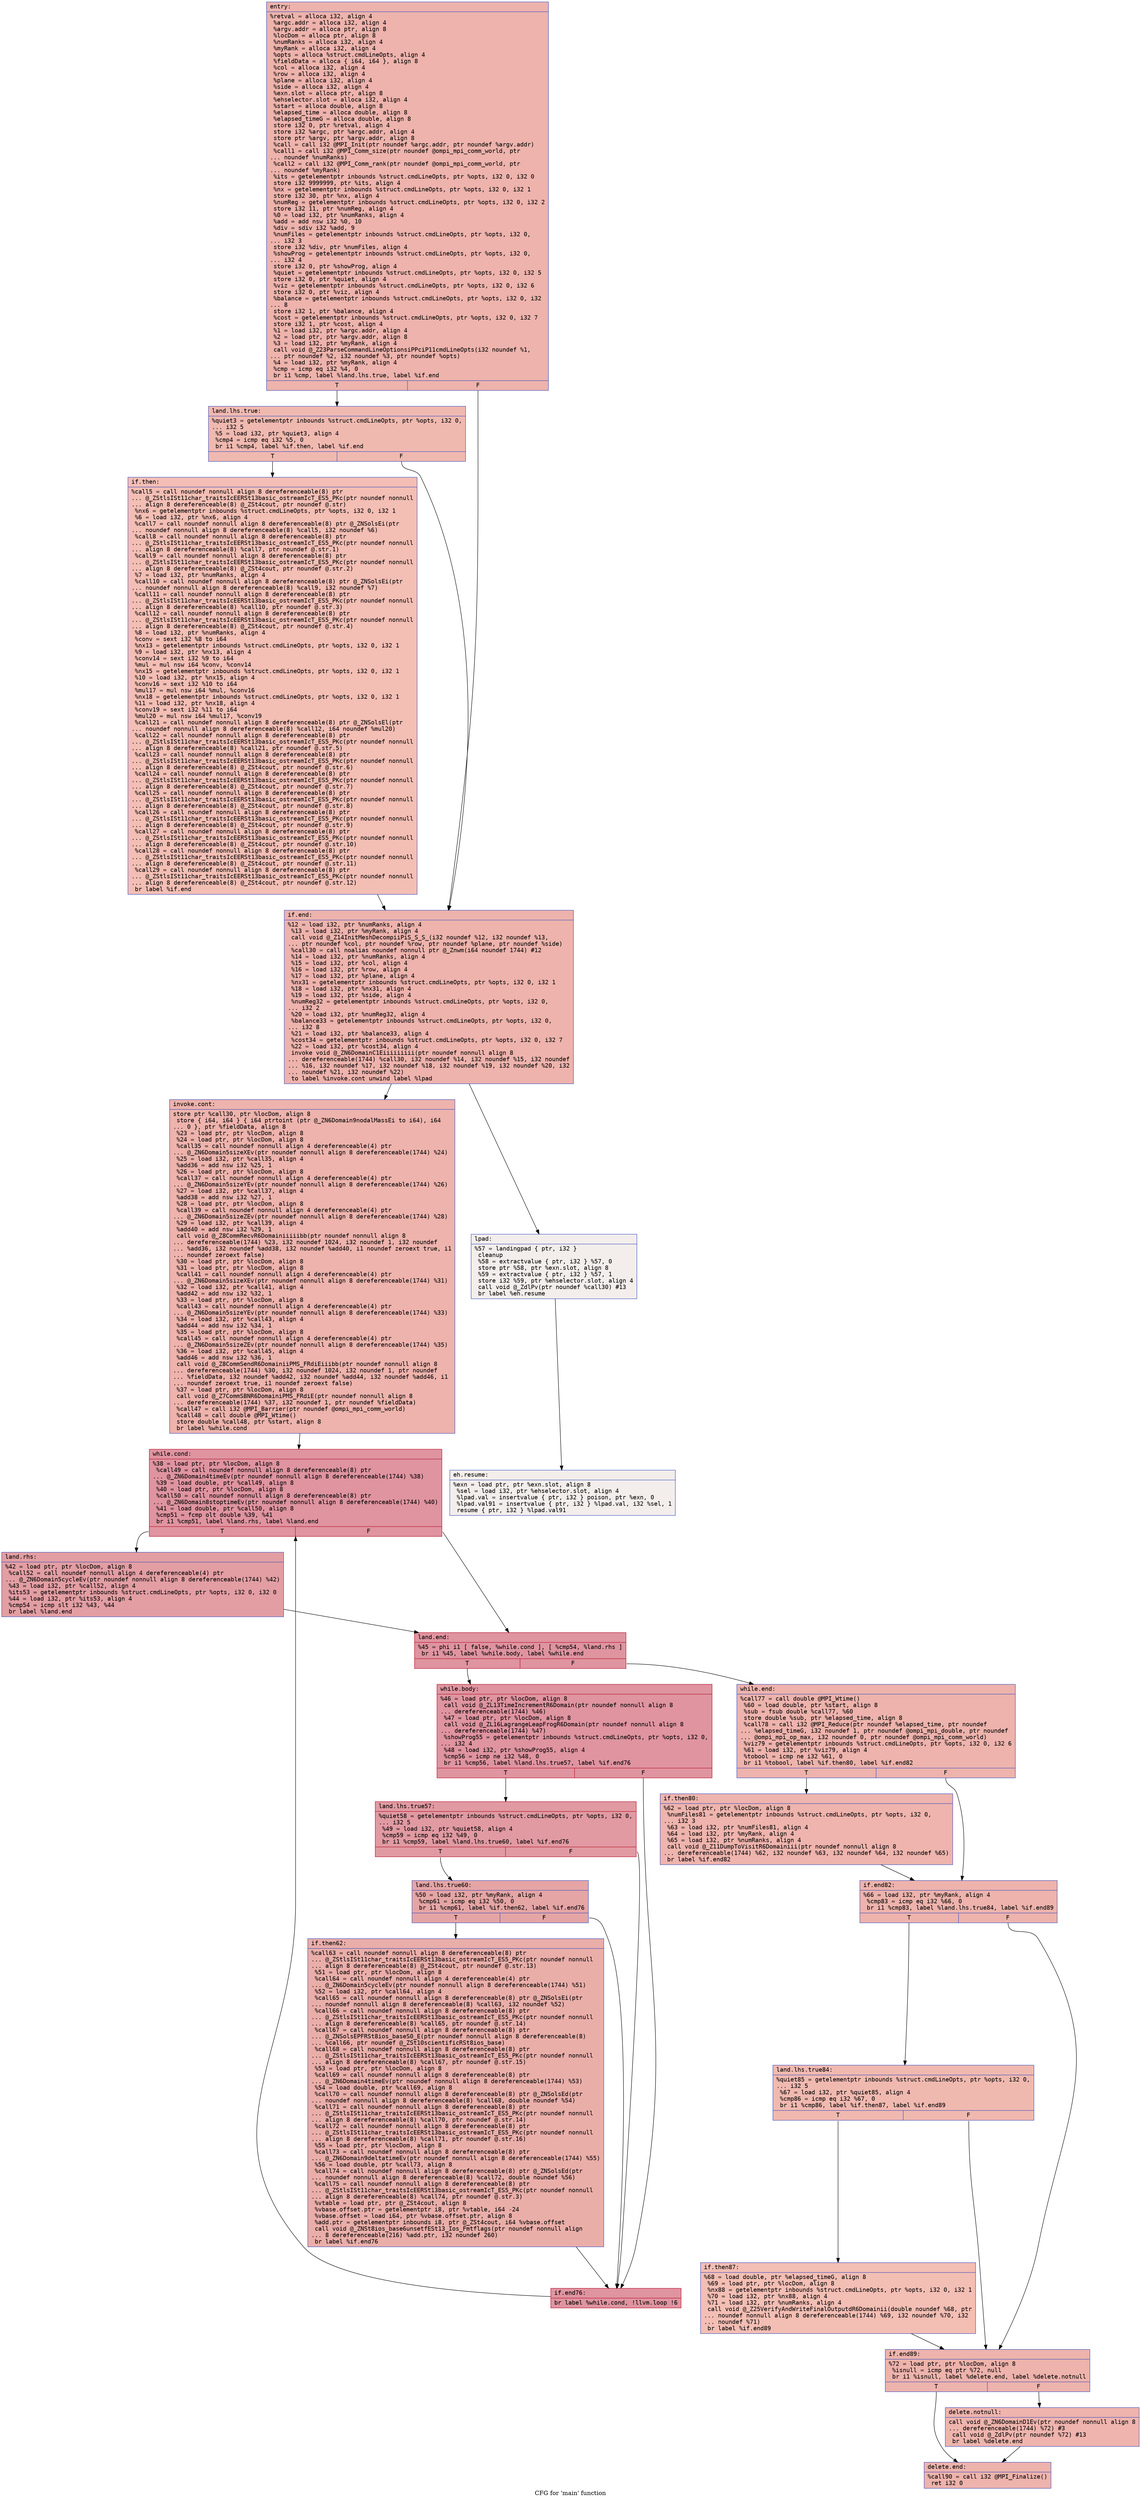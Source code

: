 digraph "CFG for 'main' function" {
	label="CFG for 'main' function";

	Node0x561418b33220 [shape=record,color="#3d50c3ff", style=filled, fillcolor="#d6524470" fontname="Courier",label="{entry:\l|  %retval = alloca i32, align 4\l  %argc.addr = alloca i32, align 4\l  %argv.addr = alloca ptr, align 8\l  %locDom = alloca ptr, align 8\l  %numRanks = alloca i32, align 4\l  %myRank = alloca i32, align 4\l  %opts = alloca %struct.cmdLineOpts, align 4\l  %fieldData = alloca \{ i64, i64 \}, align 8\l  %col = alloca i32, align 4\l  %row = alloca i32, align 4\l  %plane = alloca i32, align 4\l  %side = alloca i32, align 4\l  %exn.slot = alloca ptr, align 8\l  %ehselector.slot = alloca i32, align 4\l  %start = alloca double, align 8\l  %elapsed_time = alloca double, align 8\l  %elapsed_timeG = alloca double, align 8\l  store i32 0, ptr %retval, align 4\l  store i32 %argc, ptr %argc.addr, align 4\l  store ptr %argv, ptr %argv.addr, align 8\l  %call = call i32 @MPI_Init(ptr noundef %argc.addr, ptr noundef %argv.addr)\l  %call1 = call i32 @MPI_Comm_size(ptr noundef @ompi_mpi_comm_world, ptr\l... noundef %numRanks)\l  %call2 = call i32 @MPI_Comm_rank(ptr noundef @ompi_mpi_comm_world, ptr\l... noundef %myRank)\l  %its = getelementptr inbounds %struct.cmdLineOpts, ptr %opts, i32 0, i32 0\l  store i32 9999999, ptr %its, align 4\l  %nx = getelementptr inbounds %struct.cmdLineOpts, ptr %opts, i32 0, i32 1\l  store i32 30, ptr %nx, align 4\l  %numReg = getelementptr inbounds %struct.cmdLineOpts, ptr %opts, i32 0, i32 2\l  store i32 11, ptr %numReg, align 4\l  %0 = load i32, ptr %numRanks, align 4\l  %add = add nsw i32 %0, 10\l  %div = sdiv i32 %add, 9\l  %numFiles = getelementptr inbounds %struct.cmdLineOpts, ptr %opts, i32 0,\l... i32 3\l  store i32 %div, ptr %numFiles, align 4\l  %showProg = getelementptr inbounds %struct.cmdLineOpts, ptr %opts, i32 0,\l... i32 4\l  store i32 0, ptr %showProg, align 4\l  %quiet = getelementptr inbounds %struct.cmdLineOpts, ptr %opts, i32 0, i32 5\l  store i32 0, ptr %quiet, align 4\l  %viz = getelementptr inbounds %struct.cmdLineOpts, ptr %opts, i32 0, i32 6\l  store i32 0, ptr %viz, align 4\l  %balance = getelementptr inbounds %struct.cmdLineOpts, ptr %opts, i32 0, i32\l... 8\l  store i32 1, ptr %balance, align 4\l  %cost = getelementptr inbounds %struct.cmdLineOpts, ptr %opts, i32 0, i32 7\l  store i32 1, ptr %cost, align 4\l  %1 = load i32, ptr %argc.addr, align 4\l  %2 = load ptr, ptr %argv.addr, align 8\l  %3 = load i32, ptr %myRank, align 4\l  call void @_Z23ParseCommandLineOptionsiPPciP11cmdLineOpts(i32 noundef %1,\l... ptr noundef %2, i32 noundef %3, ptr noundef %opts)\l  %4 = load i32, ptr %myRank, align 4\l  %cmp = icmp eq i32 %4, 0\l  br i1 %cmp, label %land.lhs.true, label %if.end\l|{<s0>T|<s1>F}}"];
	Node0x561418b33220:s0 -> Node0x561418b35e90[tooltip="entry -> land.lhs.true\nProbability 37.50%" ];
	Node0x561418b33220:s1 -> Node0x561418b35f40[tooltip="entry -> if.end\nProbability 62.50%" ];
	Node0x561418b35e90 [shape=record,color="#3d50c3ff", style=filled, fillcolor="#de614d70" fontname="Courier",label="{land.lhs.true:\l|  %quiet3 = getelementptr inbounds %struct.cmdLineOpts, ptr %opts, i32 0,\l... i32 5\l  %5 = load i32, ptr %quiet3, align 4\l  %cmp4 = icmp eq i32 %5, 0\l  br i1 %cmp4, label %if.then, label %if.end\l|{<s0>T|<s1>F}}"];
	Node0x561418b35e90:s0 -> Node0x561418b362b0[tooltip="land.lhs.true -> if.then\nProbability 37.50%" ];
	Node0x561418b35e90:s1 -> Node0x561418b35f40[tooltip="land.lhs.true -> if.end\nProbability 62.50%" ];
	Node0x561418b362b0 [shape=record,color="#3d50c3ff", style=filled, fillcolor="#e36c5570" fontname="Courier",label="{if.then:\l|  %call5 = call noundef nonnull align 8 dereferenceable(8) ptr\l... @_ZStlsISt11char_traitsIcEERSt13basic_ostreamIcT_ES5_PKc(ptr noundef nonnull\l... align 8 dereferenceable(8) @_ZSt4cout, ptr noundef @.str)\l  %nx6 = getelementptr inbounds %struct.cmdLineOpts, ptr %opts, i32 0, i32 1\l  %6 = load i32, ptr %nx6, align 4\l  %call7 = call noundef nonnull align 8 dereferenceable(8) ptr @_ZNSolsEi(ptr\l... noundef nonnull align 8 dereferenceable(8) %call5, i32 noundef %6)\l  %call8 = call noundef nonnull align 8 dereferenceable(8) ptr\l... @_ZStlsISt11char_traitsIcEERSt13basic_ostreamIcT_ES5_PKc(ptr noundef nonnull\l... align 8 dereferenceable(8) %call7, ptr noundef @.str.1)\l  %call9 = call noundef nonnull align 8 dereferenceable(8) ptr\l... @_ZStlsISt11char_traitsIcEERSt13basic_ostreamIcT_ES5_PKc(ptr noundef nonnull\l... align 8 dereferenceable(8) @_ZSt4cout, ptr noundef @.str.2)\l  %7 = load i32, ptr %numRanks, align 4\l  %call10 = call noundef nonnull align 8 dereferenceable(8) ptr @_ZNSolsEi(ptr\l... noundef nonnull align 8 dereferenceable(8) %call9, i32 noundef %7)\l  %call11 = call noundef nonnull align 8 dereferenceable(8) ptr\l... @_ZStlsISt11char_traitsIcEERSt13basic_ostreamIcT_ES5_PKc(ptr noundef nonnull\l... align 8 dereferenceable(8) %call10, ptr noundef @.str.3)\l  %call12 = call noundef nonnull align 8 dereferenceable(8) ptr\l... @_ZStlsISt11char_traitsIcEERSt13basic_ostreamIcT_ES5_PKc(ptr noundef nonnull\l... align 8 dereferenceable(8) @_ZSt4cout, ptr noundef @.str.4)\l  %8 = load i32, ptr %numRanks, align 4\l  %conv = sext i32 %8 to i64\l  %nx13 = getelementptr inbounds %struct.cmdLineOpts, ptr %opts, i32 0, i32 1\l  %9 = load i32, ptr %nx13, align 4\l  %conv14 = sext i32 %9 to i64\l  %mul = mul nsw i64 %conv, %conv14\l  %nx15 = getelementptr inbounds %struct.cmdLineOpts, ptr %opts, i32 0, i32 1\l  %10 = load i32, ptr %nx15, align 4\l  %conv16 = sext i32 %10 to i64\l  %mul17 = mul nsw i64 %mul, %conv16\l  %nx18 = getelementptr inbounds %struct.cmdLineOpts, ptr %opts, i32 0, i32 1\l  %11 = load i32, ptr %nx18, align 4\l  %conv19 = sext i32 %11 to i64\l  %mul20 = mul nsw i64 %mul17, %conv19\l  %call21 = call noundef nonnull align 8 dereferenceable(8) ptr @_ZNSolsEl(ptr\l... noundef nonnull align 8 dereferenceable(8) %call12, i64 noundef %mul20)\l  %call22 = call noundef nonnull align 8 dereferenceable(8) ptr\l... @_ZStlsISt11char_traitsIcEERSt13basic_ostreamIcT_ES5_PKc(ptr noundef nonnull\l... align 8 dereferenceable(8) %call21, ptr noundef @.str.5)\l  %call23 = call noundef nonnull align 8 dereferenceable(8) ptr\l... @_ZStlsISt11char_traitsIcEERSt13basic_ostreamIcT_ES5_PKc(ptr noundef nonnull\l... align 8 dereferenceable(8) @_ZSt4cout, ptr noundef @.str.6)\l  %call24 = call noundef nonnull align 8 dereferenceable(8) ptr\l... @_ZStlsISt11char_traitsIcEERSt13basic_ostreamIcT_ES5_PKc(ptr noundef nonnull\l... align 8 dereferenceable(8) @_ZSt4cout, ptr noundef @.str.7)\l  %call25 = call noundef nonnull align 8 dereferenceable(8) ptr\l... @_ZStlsISt11char_traitsIcEERSt13basic_ostreamIcT_ES5_PKc(ptr noundef nonnull\l... align 8 dereferenceable(8) @_ZSt4cout, ptr noundef @.str.8)\l  %call26 = call noundef nonnull align 8 dereferenceable(8) ptr\l... @_ZStlsISt11char_traitsIcEERSt13basic_ostreamIcT_ES5_PKc(ptr noundef nonnull\l... align 8 dereferenceable(8) @_ZSt4cout, ptr noundef @.str.9)\l  %call27 = call noundef nonnull align 8 dereferenceable(8) ptr\l... @_ZStlsISt11char_traitsIcEERSt13basic_ostreamIcT_ES5_PKc(ptr noundef nonnull\l... align 8 dereferenceable(8) @_ZSt4cout, ptr noundef @.str.10)\l  %call28 = call noundef nonnull align 8 dereferenceable(8) ptr\l... @_ZStlsISt11char_traitsIcEERSt13basic_ostreamIcT_ES5_PKc(ptr noundef nonnull\l... align 8 dereferenceable(8) @_ZSt4cout, ptr noundef @.str.11)\l  %call29 = call noundef nonnull align 8 dereferenceable(8) ptr\l... @_ZStlsISt11char_traitsIcEERSt13basic_ostreamIcT_ES5_PKc(ptr noundef nonnull\l... align 8 dereferenceable(8) @_ZSt4cout, ptr noundef @.str.12)\l  br label %if.end\l}"];
	Node0x561418b362b0 -> Node0x561418b35f40[tooltip="if.then -> if.end\nProbability 100.00%" ];
	Node0x561418b35f40 [shape=record,color="#3d50c3ff", style=filled, fillcolor="#d6524470" fontname="Courier",label="{if.end:\l|  %12 = load i32, ptr %numRanks, align 4\l  %13 = load i32, ptr %myRank, align 4\l  call void @_Z14InitMeshDecompiiPiS_S_S_(i32 noundef %12, i32 noundef %13,\l... ptr noundef %col, ptr noundef %row, ptr noundef %plane, ptr noundef %side)\l  %call30 = call noalias noundef nonnull ptr @_Znwm(i64 noundef 1744) #12\l  %14 = load i32, ptr %numRanks, align 4\l  %15 = load i32, ptr %col, align 4\l  %16 = load i32, ptr %row, align 4\l  %17 = load i32, ptr %plane, align 4\l  %nx31 = getelementptr inbounds %struct.cmdLineOpts, ptr %opts, i32 0, i32 1\l  %18 = load i32, ptr %nx31, align 4\l  %19 = load i32, ptr %side, align 4\l  %numReg32 = getelementptr inbounds %struct.cmdLineOpts, ptr %opts, i32 0,\l... i32 2\l  %20 = load i32, ptr %numReg32, align 4\l  %balance33 = getelementptr inbounds %struct.cmdLineOpts, ptr %opts, i32 0,\l... i32 8\l  %21 = load i32, ptr %balance33, align 4\l  %cost34 = getelementptr inbounds %struct.cmdLineOpts, ptr %opts, i32 0, i32 7\l  %22 = load i32, ptr %cost34, align 4\l  invoke void @_ZN6DomainC1Eiiiiiiiii(ptr noundef nonnull align 8\l... dereferenceable(1744) %call30, i32 noundef %14, i32 noundef %15, i32 noundef\l... %16, i32 noundef %17, i32 noundef %18, i32 noundef %19, i32 noundef %20, i32\l... noundef %21, i32 noundef %22)\l          to label %invoke.cont unwind label %lpad\l}"];
	Node0x561418b35f40 -> Node0x561418b395c0[tooltip="if.end -> invoke.cont\nProbability 100.00%" ];
	Node0x561418b35f40 -> Node0x561418b396a0[tooltip="if.end -> lpad\nProbability 0.00%" ];
	Node0x561418b395c0 [shape=record,color="#3d50c3ff", style=filled, fillcolor="#d6524470" fontname="Courier",label="{invoke.cont:\l|  store ptr %call30, ptr %locDom, align 8\l  store \{ i64, i64 \} \{ i64 ptrtoint (ptr @_ZN6Domain9nodalMassEi to i64), i64\l... 0 \}, ptr %fieldData, align 8\l  %23 = load ptr, ptr %locDom, align 8\l  %24 = load ptr, ptr %locDom, align 8\l  %call35 = call noundef nonnull align 4 dereferenceable(4) ptr\l... @_ZN6Domain5sizeXEv(ptr noundef nonnull align 8 dereferenceable(1744) %24)\l  %25 = load i32, ptr %call35, align 4\l  %add36 = add nsw i32 %25, 1\l  %26 = load ptr, ptr %locDom, align 8\l  %call37 = call noundef nonnull align 4 dereferenceable(4) ptr\l... @_ZN6Domain5sizeYEv(ptr noundef nonnull align 8 dereferenceable(1744) %26)\l  %27 = load i32, ptr %call37, align 4\l  %add38 = add nsw i32 %27, 1\l  %28 = load ptr, ptr %locDom, align 8\l  %call39 = call noundef nonnull align 4 dereferenceable(4) ptr\l... @_ZN6Domain5sizeZEv(ptr noundef nonnull align 8 dereferenceable(1744) %28)\l  %29 = load i32, ptr %call39, align 4\l  %add40 = add nsw i32 %29, 1\l  call void @_Z8CommRecvR6Domainiiiiibb(ptr noundef nonnull align 8\l... dereferenceable(1744) %23, i32 noundef 1024, i32 noundef 1, i32 noundef\l... %add36, i32 noundef %add38, i32 noundef %add40, i1 noundef zeroext true, i1\l... noundef zeroext false)\l  %30 = load ptr, ptr %locDom, align 8\l  %31 = load ptr, ptr %locDom, align 8\l  %call41 = call noundef nonnull align 4 dereferenceable(4) ptr\l... @_ZN6Domain5sizeXEv(ptr noundef nonnull align 8 dereferenceable(1744) %31)\l  %32 = load i32, ptr %call41, align 4\l  %add42 = add nsw i32 %32, 1\l  %33 = load ptr, ptr %locDom, align 8\l  %call43 = call noundef nonnull align 4 dereferenceable(4) ptr\l... @_ZN6Domain5sizeYEv(ptr noundef nonnull align 8 dereferenceable(1744) %33)\l  %34 = load i32, ptr %call43, align 4\l  %add44 = add nsw i32 %34, 1\l  %35 = load ptr, ptr %locDom, align 8\l  %call45 = call noundef nonnull align 4 dereferenceable(4) ptr\l... @_ZN6Domain5sizeZEv(ptr noundef nonnull align 8 dereferenceable(1744) %35)\l  %36 = load i32, ptr %call45, align 4\l  %add46 = add nsw i32 %36, 1\l  call void @_Z8CommSendR6DomainiiPMS_FRdiEiiibb(ptr noundef nonnull align 8\l... dereferenceable(1744) %30, i32 noundef 1024, i32 noundef 1, ptr noundef\l... %fieldData, i32 noundef %add42, i32 noundef %add44, i32 noundef %add46, i1\l... noundef zeroext true, i1 noundef zeroext false)\l  %37 = load ptr, ptr %locDom, align 8\l  call void @_Z7CommSBNR6DomainiPMS_FRdiE(ptr noundef nonnull align 8\l... dereferenceable(1744) %37, i32 noundef 1, ptr noundef %fieldData)\l  %call47 = call i32 @MPI_Barrier(ptr noundef @ompi_mpi_comm_world)\l  %call48 = call double @MPI_Wtime()\l  store double %call48, ptr %start, align 8\l  br label %while.cond\l}"];
	Node0x561418b395c0 -> Node0x561418b3c0d0[tooltip="invoke.cont -> while.cond\nProbability 100.00%" ];
	Node0x561418b3c0d0 [shape=record,color="#b70d28ff", style=filled, fillcolor="#b70d2870" fontname="Courier",label="{while.cond:\l|  %38 = load ptr, ptr %locDom, align 8\l  %call49 = call noundef nonnull align 8 dereferenceable(8) ptr\l... @_ZN6Domain4timeEv(ptr noundef nonnull align 8 dereferenceable(1744) %38)\l  %39 = load double, ptr %call49, align 8\l  %40 = load ptr, ptr %locDom, align 8\l  %call50 = call noundef nonnull align 8 dereferenceable(8) ptr\l... @_ZN6Domain8stoptimeEv(ptr noundef nonnull align 8 dereferenceable(1744) %40)\l  %41 = load double, ptr %call50, align 8\l  %cmp51 = fcmp olt double %39, %41\l  br i1 %cmp51, label %land.rhs, label %land.end\l|{<s0>T|<s1>F}}"];
	Node0x561418b3c0d0:s0 -> Node0x561418b3c7d0[tooltip="while.cond -> land.rhs\nProbability 50.00%" ];
	Node0x561418b3c0d0:s1 -> Node0x561418b3c880[tooltip="while.cond -> land.end\nProbability 50.00%" ];
	Node0x561418b3c7d0 [shape=record,color="#3d50c3ff", style=filled, fillcolor="#be242e70" fontname="Courier",label="{land.rhs:\l|  %42 = load ptr, ptr %locDom, align 8\l  %call52 = call noundef nonnull align 4 dereferenceable(4) ptr\l... @_ZN6Domain5cycleEv(ptr noundef nonnull align 8 dereferenceable(1744) %42)\l  %43 = load i32, ptr %call52, align 4\l  %its53 = getelementptr inbounds %struct.cmdLineOpts, ptr %opts, i32 0, i32 0\l  %44 = load i32, ptr %its53, align 4\l  %cmp54 = icmp slt i32 %43, %44\l  br label %land.end\l}"];
	Node0x561418b3c7d0 -> Node0x561418b3c880[tooltip="land.rhs -> land.end\nProbability 100.00%" ];
	Node0x561418b3c880 [shape=record,color="#b70d28ff", style=filled, fillcolor="#b70d2870" fontname="Courier",label="{land.end:\l|  %45 = phi i1 [ false, %while.cond ], [ %cmp54, %land.rhs ]\l  br i1 %45, label %while.body, label %while.end\l|{<s0>T|<s1>F}}"];
	Node0x561418b3c880:s0 -> Node0x561418b37180[tooltip="land.end -> while.body\nProbability 96.88%" ];
	Node0x561418b3c880:s1 -> Node0x561418b37230[tooltip="land.end -> while.end\nProbability 3.12%" ];
	Node0x561418b37180 [shape=record,color="#b70d28ff", style=filled, fillcolor="#b70d2870" fontname="Courier",label="{while.body:\l|  %46 = load ptr, ptr %locDom, align 8\l  call void @_ZL13TimeIncrementR6Domain(ptr noundef nonnull align 8\l... dereferenceable(1744) %46)\l  %47 = load ptr, ptr %locDom, align 8\l  call void @_ZL16LagrangeLeapFrogR6Domain(ptr noundef nonnull align 8\l... dereferenceable(1744) %47)\l  %showProg55 = getelementptr inbounds %struct.cmdLineOpts, ptr %opts, i32 0,\l... i32 4\l  %48 = load i32, ptr %showProg55, align 4\l  %cmp56 = icmp ne i32 %48, 0\l  br i1 %cmp56, label %land.lhs.true57, label %if.end76\l|{<s0>T|<s1>F}}"];
	Node0x561418b37180:s0 -> Node0x561418b3e5e0[tooltip="while.body -> land.lhs.true57\nProbability 62.50%" ];
	Node0x561418b37180:s1 -> Node0x561418b3e6c0[tooltip="while.body -> if.end76\nProbability 37.50%" ];
	Node0x561418b3e5e0 [shape=record,color="#b70d28ff", style=filled, fillcolor="#bb1b2c70" fontname="Courier",label="{land.lhs.true57:\l|  %quiet58 = getelementptr inbounds %struct.cmdLineOpts, ptr %opts, i32 0,\l... i32 5\l  %49 = load i32, ptr %quiet58, align 4\l  %cmp59 = icmp eq i32 %49, 0\l  br i1 %cmp59, label %land.lhs.true60, label %if.end76\l|{<s0>T|<s1>F}}"];
	Node0x561418b3e5e0:s0 -> Node0x561418b3ea70[tooltip="land.lhs.true57 -> land.lhs.true60\nProbability 37.50%" ];
	Node0x561418b3e5e0:s1 -> Node0x561418b3e6c0[tooltip="land.lhs.true57 -> if.end76\nProbability 62.50%" ];
	Node0x561418b3ea70 [shape=record,color="#3d50c3ff", style=filled, fillcolor="#c5333470" fontname="Courier",label="{land.lhs.true60:\l|  %50 = load i32, ptr %myRank, align 4\l  %cmp61 = icmp eq i32 %50, 0\l  br i1 %cmp61, label %if.then62, label %if.end76\l|{<s0>T|<s1>F}}"];
	Node0x561418b3ea70:s0 -> Node0x561418b3ecd0[tooltip="land.lhs.true60 -> if.then62\nProbability 37.50%" ];
	Node0x561418b3ea70:s1 -> Node0x561418b3e6c0[tooltip="land.lhs.true60 -> if.end76\nProbability 62.50%" ];
	Node0x561418b3ecd0 [shape=record,color="#3d50c3ff", style=filled, fillcolor="#d0473d70" fontname="Courier",label="{if.then62:\l|  %call63 = call noundef nonnull align 8 dereferenceable(8) ptr\l... @_ZStlsISt11char_traitsIcEERSt13basic_ostreamIcT_ES5_PKc(ptr noundef nonnull\l... align 8 dereferenceable(8) @_ZSt4cout, ptr noundef @.str.13)\l  %51 = load ptr, ptr %locDom, align 8\l  %call64 = call noundef nonnull align 4 dereferenceable(4) ptr\l... @_ZN6Domain5cycleEv(ptr noundef nonnull align 8 dereferenceable(1744) %51)\l  %52 = load i32, ptr %call64, align 4\l  %call65 = call noundef nonnull align 8 dereferenceable(8) ptr @_ZNSolsEi(ptr\l... noundef nonnull align 8 dereferenceable(8) %call63, i32 noundef %52)\l  %call66 = call noundef nonnull align 8 dereferenceable(8) ptr\l... @_ZStlsISt11char_traitsIcEERSt13basic_ostreamIcT_ES5_PKc(ptr noundef nonnull\l... align 8 dereferenceable(8) %call65, ptr noundef @.str.14)\l  %call67 = call noundef nonnull align 8 dereferenceable(8) ptr\l... @_ZNSolsEPFRSt8ios_baseS0_E(ptr noundef nonnull align 8 dereferenceable(8)\l... %call66, ptr noundef @_ZSt10scientificRSt8ios_base)\l  %call68 = call noundef nonnull align 8 dereferenceable(8) ptr\l... @_ZStlsISt11char_traitsIcEERSt13basic_ostreamIcT_ES5_PKc(ptr noundef nonnull\l... align 8 dereferenceable(8) %call67, ptr noundef @.str.15)\l  %53 = load ptr, ptr %locDom, align 8\l  %call69 = call noundef nonnull align 8 dereferenceable(8) ptr\l... @_ZN6Domain4timeEv(ptr noundef nonnull align 8 dereferenceable(1744) %53)\l  %54 = load double, ptr %call69, align 8\l  %call70 = call noundef nonnull align 8 dereferenceable(8) ptr @_ZNSolsEd(ptr\l... noundef nonnull align 8 dereferenceable(8) %call68, double noundef %54)\l  %call71 = call noundef nonnull align 8 dereferenceable(8) ptr\l... @_ZStlsISt11char_traitsIcEERSt13basic_ostreamIcT_ES5_PKc(ptr noundef nonnull\l... align 8 dereferenceable(8) %call70, ptr noundef @.str.14)\l  %call72 = call noundef nonnull align 8 dereferenceable(8) ptr\l... @_ZStlsISt11char_traitsIcEERSt13basic_ostreamIcT_ES5_PKc(ptr noundef nonnull\l... align 8 dereferenceable(8) %call71, ptr noundef @.str.16)\l  %55 = load ptr, ptr %locDom, align 8\l  %call73 = call noundef nonnull align 8 dereferenceable(8) ptr\l... @_ZN6Domain9deltatimeEv(ptr noundef nonnull align 8 dereferenceable(1744) %55)\l  %56 = load double, ptr %call73, align 8\l  %call74 = call noundef nonnull align 8 dereferenceable(8) ptr @_ZNSolsEd(ptr\l... noundef nonnull align 8 dereferenceable(8) %call72, double noundef %56)\l  %call75 = call noundef nonnull align 8 dereferenceable(8) ptr\l... @_ZStlsISt11char_traitsIcEERSt13basic_ostreamIcT_ES5_PKc(ptr noundef nonnull\l... align 8 dereferenceable(8) %call74, ptr noundef @.str.3)\l  %vtable = load ptr, ptr @_ZSt4cout, align 8\l  %vbase.offset.ptr = getelementptr i8, ptr %vtable, i64 -24\l  %vbase.offset = load i64, ptr %vbase.offset.ptr, align 8\l  %add.ptr = getelementptr inbounds i8, ptr @_ZSt4cout, i64 %vbase.offset\l  call void @_ZNSt8ios_base6unsetfESt13_Ios_Fmtflags(ptr noundef nonnull align\l... 8 dereferenceable(216) %add.ptr, i32 noundef 260)\l  br label %if.end76\l}"];
	Node0x561418b3ecd0 -> Node0x561418b3e6c0[tooltip="if.then62 -> if.end76\nProbability 100.00%" ];
	Node0x561418b396a0 [shape=record,color="#3d50c3ff", style=filled, fillcolor="#e5d8d170" fontname="Courier",label="{lpad:\l|  %57 = landingpad \{ ptr, i32 \}\l          cleanup\l  %58 = extractvalue \{ ptr, i32 \} %57, 0\l  store ptr %58, ptr %exn.slot, align 8\l  %59 = extractvalue \{ ptr, i32 \} %57, 1\l  store i32 %59, ptr %ehselector.slot, align 4\l  call void @_ZdlPv(ptr noundef %call30) #13\l  br label %eh.resume\l}"];
	Node0x561418b396a0 -> Node0x561418b40ee0[tooltip="lpad -> eh.resume\nProbability 100.00%" ];
	Node0x561418b3e6c0 [shape=record,color="#b70d28ff", style=filled, fillcolor="#b70d2870" fontname="Courier",label="{if.end76:\l|  br label %while.cond, !llvm.loop !6\l}"];
	Node0x561418b3e6c0 -> Node0x561418b3c0d0[tooltip="if.end76 -> while.cond\nProbability 100.00%" ];
	Node0x561418b37230 [shape=record,color="#3d50c3ff", style=filled, fillcolor="#d6524470" fontname="Courier",label="{while.end:\l|  %call77 = call double @MPI_Wtime()\l  %60 = load double, ptr %start, align 8\l  %sub = fsub double %call77, %60\l  store double %sub, ptr %elapsed_time, align 8\l  %call78 = call i32 @MPI_Reduce(ptr noundef %elapsed_time, ptr noundef\l... %elapsed_timeG, i32 noundef 1, ptr noundef @ompi_mpi_double, ptr noundef\l... @ompi_mpi_op_max, i32 noundef 0, ptr noundef @ompi_mpi_comm_world)\l  %viz79 = getelementptr inbounds %struct.cmdLineOpts, ptr %opts, i32 0, i32 6\l  %61 = load i32, ptr %viz79, align 4\l  %tobool = icmp ne i32 %61, 0\l  br i1 %tobool, label %if.then80, label %if.end82\l|{<s0>T|<s1>F}}"];
	Node0x561418b37230:s0 -> Node0x561418b428c0[tooltip="while.end -> if.then80\nProbability 62.50%" ];
	Node0x561418b37230:s1 -> Node0x561418b42910[tooltip="while.end -> if.end82\nProbability 37.50%" ];
	Node0x561418b428c0 [shape=record,color="#3d50c3ff", style=filled, fillcolor="#d8564670" fontname="Courier",label="{if.then80:\l|  %62 = load ptr, ptr %locDom, align 8\l  %numFiles81 = getelementptr inbounds %struct.cmdLineOpts, ptr %opts, i32 0,\l... i32 3\l  %63 = load i32, ptr %numFiles81, align 4\l  %64 = load i32, ptr %myRank, align 4\l  %65 = load i32, ptr %numRanks, align 4\l  call void @_Z11DumpToVisitR6Domainiii(ptr noundef nonnull align 8\l... dereferenceable(1744) %62, i32 noundef %63, i32 noundef %64, i32 noundef %65)\l  br label %if.end82\l}"];
	Node0x561418b428c0 -> Node0x561418b42910[tooltip="if.then80 -> if.end82\nProbability 100.00%" ];
	Node0x561418b42910 [shape=record,color="#3d50c3ff", style=filled, fillcolor="#d6524470" fontname="Courier",label="{if.end82:\l|  %66 = load i32, ptr %myRank, align 4\l  %cmp83 = icmp eq i32 %66, 0\l  br i1 %cmp83, label %land.lhs.true84, label %if.end89\l|{<s0>T|<s1>F}}"];
	Node0x561418b42910:s0 -> Node0x561418b43150[tooltip="if.end82 -> land.lhs.true84\nProbability 37.50%" ];
	Node0x561418b42910:s1 -> Node0x561418b431a0[tooltip="if.end82 -> if.end89\nProbability 62.50%" ];
	Node0x561418b43150 [shape=record,color="#3d50c3ff", style=filled, fillcolor="#de614d70" fontname="Courier",label="{land.lhs.true84:\l|  %quiet85 = getelementptr inbounds %struct.cmdLineOpts, ptr %opts, i32 0,\l... i32 5\l  %67 = load i32, ptr %quiet85, align 4\l  %cmp86 = icmp eq i32 %67, 0\l  br i1 %cmp86, label %if.then87, label %if.end89\l|{<s0>T|<s1>F}}"];
	Node0x561418b43150:s0 -> Node0x561418b43550[tooltip="land.lhs.true84 -> if.then87\nProbability 37.50%" ];
	Node0x561418b43150:s1 -> Node0x561418b431a0[tooltip="land.lhs.true84 -> if.end89\nProbability 62.50%" ];
	Node0x561418b43550 [shape=record,color="#3d50c3ff", style=filled, fillcolor="#e36c5570" fontname="Courier",label="{if.then87:\l|  %68 = load double, ptr %elapsed_timeG, align 8\l  %69 = load ptr, ptr %locDom, align 8\l  %nx88 = getelementptr inbounds %struct.cmdLineOpts, ptr %opts, i32 0, i32 1\l  %70 = load i32, ptr %nx88, align 4\l  %71 = load i32, ptr %numRanks, align 4\l  call void @_Z25VerifyAndWriteFinalOutputdR6Domainii(double noundef %68, ptr\l... noundef nonnull align 8 dereferenceable(1744) %69, i32 noundef %70, i32\l... noundef %71)\l  br label %if.end89\l}"];
	Node0x561418b43550 -> Node0x561418b431a0[tooltip="if.then87 -> if.end89\nProbability 100.00%" ];
	Node0x561418b431a0 [shape=record,color="#3d50c3ff", style=filled, fillcolor="#d6524470" fontname="Courier",label="{if.end89:\l|  %72 = load ptr, ptr %locDom, align 8\l  %isnull = icmp eq ptr %72, null\l  br i1 %isnull, label %delete.end, label %delete.notnull\l|{<s0>T|<s1>F}}"];
	Node0x561418b431a0:s0 -> Node0x561418b43d70[tooltip="if.end89 -> delete.end\nProbability 37.50%" ];
	Node0x561418b431a0:s1 -> Node0x561418b43dc0[tooltip="if.end89 -> delete.notnull\nProbability 62.50%" ];
	Node0x561418b43dc0 [shape=record,color="#3d50c3ff", style=filled, fillcolor="#d8564670" fontname="Courier",label="{delete.notnull:\l|  call void @_ZN6DomainD1Ev(ptr noundef nonnull align 8\l... dereferenceable(1744) %72) #3\l  call void @_ZdlPv(ptr noundef %72) #13\l  br label %delete.end\l}"];
	Node0x561418b43dc0 -> Node0x561418b43d70[tooltip="delete.notnull -> delete.end\nProbability 100.00%" ];
	Node0x561418b43d70 [shape=record,color="#3d50c3ff", style=filled, fillcolor="#d6524470" fontname="Courier",label="{delete.end:\l|  %call90 = call i32 @MPI_Finalize()\l  ret i32 0\l}"];
	Node0x561418b40ee0 [shape=record,color="#3d50c3ff", style=filled, fillcolor="#e5d8d170" fontname="Courier",label="{eh.resume:\l|  %exn = load ptr, ptr %exn.slot, align 8\l  %sel = load i32, ptr %ehselector.slot, align 4\l  %lpad.val = insertvalue \{ ptr, i32 \} poison, ptr %exn, 0\l  %lpad.val91 = insertvalue \{ ptr, i32 \} %lpad.val, i32 %sel, 1\l  resume \{ ptr, i32 \} %lpad.val91\l}"];
}
